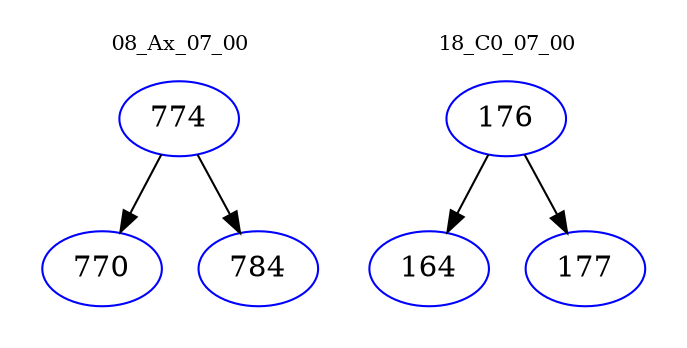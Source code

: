 digraph{
subgraph cluster_0 {
color = white
label = "08_Ax_07_00";
fontsize=10;
T0_774 [label="774", color="blue"]
T0_774 -> T0_770 [color="black"]
T0_770 [label="770", color="blue"]
T0_774 -> T0_784 [color="black"]
T0_784 [label="784", color="blue"]
}
subgraph cluster_1 {
color = white
label = "18_C0_07_00";
fontsize=10;
T1_176 [label="176", color="blue"]
T1_176 -> T1_164 [color="black"]
T1_164 [label="164", color="blue"]
T1_176 -> T1_177 [color="black"]
T1_177 [label="177", color="blue"]
}
}
